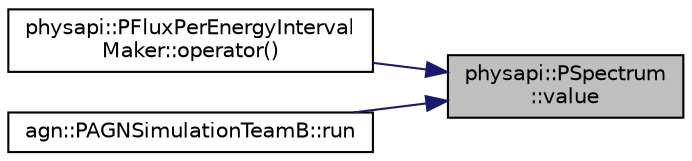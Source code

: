 digraph "physapi::PSpectrum::value"
{
 // LATEX_PDF_SIZE
  edge [fontname="Helvetica",fontsize="10",labelfontname="Helvetica",labelfontsize="10"];
  node [fontname="Helvetica",fontsize="10",shape=record];
  rankdir="RL";
  Node1 [label="physapi::PSpectrum\l::value",height=0.2,width=0.4,color="black", fillcolor="grey75", style="filled", fontcolor="black",tooltip="Get the spectrum value of the corresponding interval."];
  Node1 -> Node2 [dir="back",color="midnightblue",fontsize="10",style="solid"];
  Node2 [label="physapi::PFluxPerEnergyInterval\lMaker::operator()",height=0.2,width=0.4,color="black", fillcolor="white", style="filled",URL="$classphysapi_1_1_p_flux_per_energy_interval_maker.html#ab5e0ed3a4166fc9f28b7231bb92ecbe2",tooltip="Get a flux per energyIntervals interval built from the given spectrum."];
  Node1 -> Node3 [dir="back",color="midnightblue",fontsize="10",style="solid"];
  Node3 [label="agn::PAGNSimulationTeamB::run",height=0.2,width=0.4,color="black", fillcolor="white", style="filled",URL="$classagn_1_1_p_a_g_n_simulation_team_b.html#ac731744118677ec55c1f0bd457b3e2ce",tooltip=" "];
}
